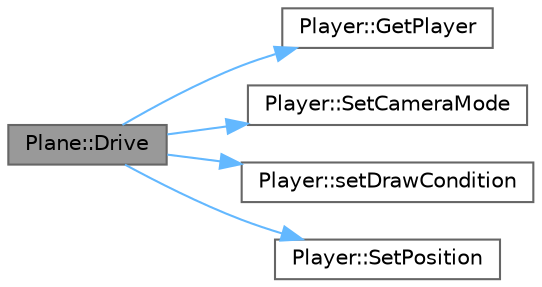 digraph "Plane::Drive"
{
 // LATEX_PDF_SIZE
  bgcolor="transparent";
  edge [fontname=Helvetica,fontsize=10,labelfontname=Helvetica,labelfontsize=10];
  node [fontname=Helvetica,fontsize=10,shape=box,height=0.2,width=0.4];
  rankdir="LR";
  Node1 [id="Node000001",label="Plane::Drive",height=0.2,width=0.4,color="gray40", fillcolor="grey60", style="filled", fontcolor="black",tooltip=" "];
  Node1 -> Node2 [id="edge1_Node000001_Node000002",color="steelblue1",style="solid",tooltip=" "];
  Node2 [id="Node000002",label="Player::GetPlayer",height=0.2,width=0.4,color="grey40", fillcolor="white", style="filled",URL="$class_player.html#a30c9cd36bc62631600d5f29aa5378ab5",tooltip=" "];
  Node1 -> Node3 [id="edge2_Node000001_Node000003",color="steelblue1",style="solid",tooltip=" "];
  Node3 [id="Node000003",label="Player::SetCameraMode",height=0.2,width=0.4,color="grey40", fillcolor="white", style="filled",URL="$class_player.html#a3c63d520471cf7d568875eb665cc9259",tooltip=" "];
  Node1 -> Node4 [id="edge3_Node000001_Node000004",color="steelblue1",style="solid",tooltip=" "];
  Node4 [id="Node000004",label="Player::setDrawCondition",height=0.2,width=0.4,color="grey40", fillcolor="white", style="filled",URL="$class_player.html#ab7cec3fc25732dd95d37bba35b8adac7",tooltip=" "];
  Node1 -> Node5 [id="edge4_Node000001_Node000005",color="steelblue1",style="solid",tooltip=" "];
  Node5 [id="Node000005",label="Player::SetPosition",height=0.2,width=0.4,color="grey40", fillcolor="white", style="filled",URL="$class_player.html#a001baf34454e0ff36c89335027c41810",tooltip=" "];
}
